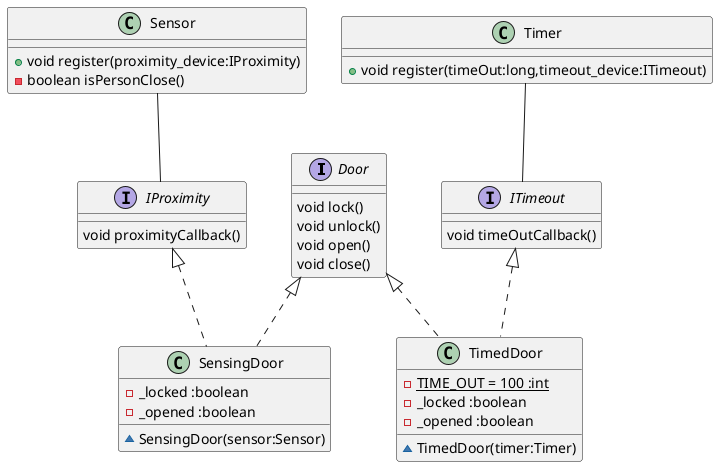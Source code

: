 @startuml ISP
interface Door
{
    void lock()
    void unlock()
    void open()
    void close()
}
interface IProximity {
    void proximityCallback()
}
interface ITimeout {
    void timeOutCallback()
}
class SensingDoor implements Door, IProximity
{
    -_locked :boolean
    -_opened :boolean
    ~SensingDoor(sensor:Sensor)
}
class Sensor
{
    + void register(proximity_device:IProximity)
    - boolean isPersonClose()
}

class TimedDoor implements Door, ITimeout
{
    - {static} TIME_OUT = 100 :int
    -_locked :boolean
    -_opened :boolean
    ~TimedDoor(timer:Timer)
}
class Timer
{
    + void register(timeOut:long,timeout_device:ITimeout)
}
Sensor -- IProximity
Timer -- ITimeout
@enduml